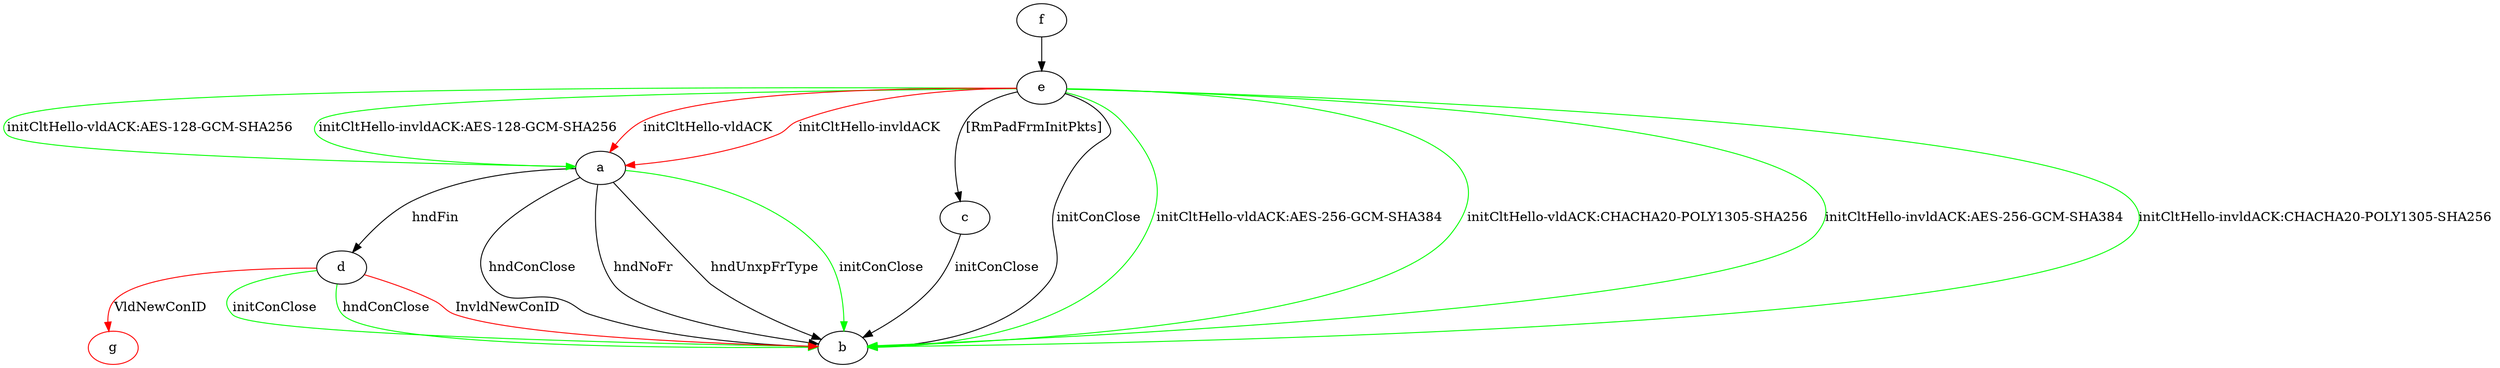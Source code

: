 digraph "" {
	a -> b	[key=0,
		label="hndConClose "];
	a -> b	[key=1,
		label="hndNoFr "];
	a -> b	[key=2,
		label="hndUnxpFrType "];
	a -> b	[key=3,
		color=green,
		label="initConClose "];
	a -> d	[key=0,
		label="hndFin "];
	c -> b	[key=0,
		label="initConClose "];
	d -> b	[key=0,
		color=green,
		label="initConClose "];
	d -> b	[key=1,
		color=green,
		label="hndConClose "];
	d -> b	[key=2,
		color=red,
		label="InvldNewConID "];
	g	[color=red];
	d -> g	[key=0,
		color=red,
		label="VldNewConID "];
	e -> a	[key=0,
		color=green,
		label="initCltHello-vldACK:AES-128-GCM-SHA256 "];
	e -> a	[key=1,
		color=green,
		label="initCltHello-invldACK:AES-128-GCM-SHA256 "];
	e -> a	[key=2,
		color=red,
		label="initCltHello-vldACK "];
	e -> a	[key=3,
		color=red,
		label="initCltHello-invldACK "];
	e -> b	[key=0,
		label="initConClose "];
	e -> b	[key=1,
		color=green,
		label="initCltHello-vldACK:AES-256-GCM-SHA384 "];
	e -> b	[key=2,
		color=green,
		label="initCltHello-vldACK:CHACHA20-POLY1305-SHA256 "];
	e -> b	[key=3,
		color=green,
		label="initCltHello-invldACK:AES-256-GCM-SHA384 "];
	e -> b	[key=4,
		color=green,
		label="initCltHello-invldACK:CHACHA20-POLY1305-SHA256 "];
	e -> c	[key=0,
		label="[RmPadFrmInitPkts] "];
	f -> e	[key=0];
}
